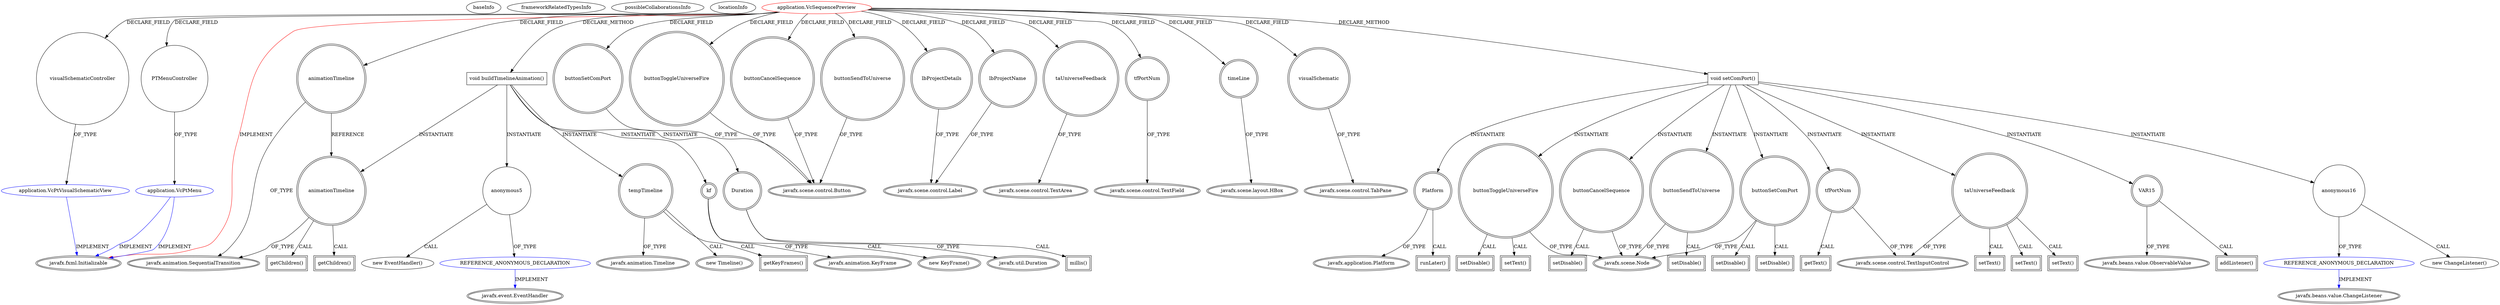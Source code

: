 digraph {
baseInfo[graphId=3683,category="extension_graph",isAnonymous=false,possibleRelation=true]
frameworkRelatedTypesInfo[0="javafx.fxml.Initializable"]
possibleCollaborationsInfo[0="3683~CLIENT_METHOD_DECLARATION-INSTANTIATION-~javafx.fxml.Initializable ~javafx.event.EventHandler ~false~true",1="3683~CLIENT_METHOD_DECLARATION-INSTANTIATION-~javafx.fxml.Initializable ~javafx.beans.value.ChangeListener ~false~true",2="3683~FIELD_DECLARATION-~javafx.fxml.Initializable ~javafx.fxml.Initializable javafx.fxml.Initializable ~false~false",3="3683~FIELD_DECLARATION-~javafx.fxml.Initializable ~javafx.fxml.Initializable ~false~false"]
locationInfo[projectName="mrempala-sp",filePath="/mrempala-sp/sp-master/src/application/VcSequencePreview.java",contextSignature="VcSequencePreview",graphId="3683"]
0[label="application.VcSequencePreview",vertexType="ROOT_CLIENT_CLASS_DECLARATION",isFrameworkType=false,color=red]
1[label="javafx.fxml.Initializable",vertexType="FRAMEWORK_INTERFACE_TYPE",isFrameworkType=true,peripheries=2]
2[label="PTMenuController",vertexType="FIELD_DECLARATION",isFrameworkType=false,shape=circle]
3[label="application.VcPtMenu",vertexType="REFERENCE_CLIENT_CLASS_DECLARATION",isFrameworkType=false,color=blue]
6[label="animationTimeline",vertexType="FIELD_DECLARATION",isFrameworkType=true,peripheries=2,shape=circle]
7[label="javafx.animation.SequentialTransition",vertexType="FRAMEWORK_CLASS_TYPE",isFrameworkType=true,peripheries=2]
8[label="buttonCancelSequence",vertexType="FIELD_DECLARATION",isFrameworkType=true,peripheries=2,shape=circle]
9[label="javafx.scene.control.Button",vertexType="FRAMEWORK_CLASS_TYPE",isFrameworkType=true,peripheries=2]
10[label="buttonSendToUniverse",vertexType="FIELD_DECLARATION",isFrameworkType=true,peripheries=2,shape=circle]
12[label="buttonSetComPort",vertexType="FIELD_DECLARATION",isFrameworkType=true,peripheries=2,shape=circle]
14[label="buttonToggleUniverseFire",vertexType="FIELD_DECLARATION",isFrameworkType=true,peripheries=2,shape=circle]
16[label="lbProjectDetails",vertexType="FIELD_DECLARATION",isFrameworkType=true,peripheries=2,shape=circle]
17[label="javafx.scene.control.Label",vertexType="FRAMEWORK_CLASS_TYPE",isFrameworkType=true,peripheries=2]
18[label="lbProjectName",vertexType="FIELD_DECLARATION",isFrameworkType=true,peripheries=2,shape=circle]
20[label="taUniverseFeedback",vertexType="FIELD_DECLARATION",isFrameworkType=true,peripheries=2,shape=circle]
21[label="javafx.scene.control.TextArea",vertexType="FRAMEWORK_CLASS_TYPE",isFrameworkType=true,peripheries=2]
22[label="tfPortNum",vertexType="FIELD_DECLARATION",isFrameworkType=true,peripheries=2,shape=circle]
23[label="javafx.scene.control.TextField",vertexType="FRAMEWORK_CLASS_TYPE",isFrameworkType=true,peripheries=2]
24[label="timeLine",vertexType="FIELD_DECLARATION",isFrameworkType=true,peripheries=2,shape=circle]
25[label="javafx.scene.layout.HBox",vertexType="FRAMEWORK_CLASS_TYPE",isFrameworkType=true,peripheries=2]
26[label="visualSchematic",vertexType="FIELD_DECLARATION",isFrameworkType=true,peripheries=2,shape=circle]
27[label="javafx.scene.control.TabPane",vertexType="FRAMEWORK_CLASS_TYPE",isFrameworkType=true,peripheries=2]
28[label="visualSchematicController",vertexType="FIELD_DECLARATION",isFrameworkType=false,shape=circle]
29[label="application.VcPtVisualSchematicView",vertexType="REFERENCE_CLIENT_CLASS_DECLARATION",isFrameworkType=false,color=blue]
38[label="void buildTimelineAnimation()",vertexType="CLIENT_METHOD_DECLARATION",isFrameworkType=false,shape=box]
39[label="animationTimeline",vertexType="VARIABLE_EXPRESION",isFrameworkType=true,peripheries=2,shape=circle]
40[label="getChildren()",vertexType="INSIDE_CALL",isFrameworkType=true,peripheries=2,shape=box]
43[label="kf",vertexType="VARIABLE_EXPRESION",isFrameworkType=true,peripheries=2,shape=circle]
44[label="javafx.animation.KeyFrame",vertexType="FRAMEWORK_CLASS_TYPE",isFrameworkType=true,peripheries=2]
42[label="new KeyFrame()",vertexType="CONSTRUCTOR_CALL",isFrameworkType=true,peripheries=2]
45[label="Duration",vertexType="VARIABLE_EXPRESION",isFrameworkType=true,peripheries=2,shape=circle]
47[label="javafx.util.Duration",vertexType="FRAMEWORK_CLASS_TYPE",isFrameworkType=true,peripheries=2]
46[label="millis()",vertexType="INSIDE_CALL",isFrameworkType=true,peripheries=2,shape=box]
49[label="anonymous5",vertexType="VARIABLE_EXPRESION",isFrameworkType=false,shape=circle]
50[label="REFERENCE_ANONYMOUS_DECLARATION",vertexType="REFERENCE_ANONYMOUS_DECLARATION",isFrameworkType=false,color=blue]
51[label="javafx.event.EventHandler",vertexType="FRAMEWORK_INTERFACE_TYPE",isFrameworkType=true,peripheries=2]
48[label="new EventHandler()",vertexType="CONSTRUCTOR_CALL",isFrameworkType=false]
53[label="tempTimeline",vertexType="VARIABLE_EXPRESION",isFrameworkType=true,peripheries=2,shape=circle]
54[label="javafx.animation.Timeline",vertexType="FRAMEWORK_CLASS_TYPE",isFrameworkType=true,peripheries=2]
52[label="new Timeline()",vertexType="CONSTRUCTOR_CALL",isFrameworkType=true,peripheries=2]
56[label="getKeyFrames()",vertexType="INSIDE_CALL",isFrameworkType=true,peripheries=2,shape=box]
58[label="getChildren()",vertexType="INSIDE_CALL",isFrameworkType=true,peripheries=2,shape=box]
79[label="void setComPort()",vertexType="CLIENT_METHOD_DECLARATION",isFrameworkType=false,shape=box]
80[label="tfPortNum",vertexType="VARIABLE_EXPRESION",isFrameworkType=true,peripheries=2,shape=circle]
82[label="javafx.scene.control.TextInputControl",vertexType="FRAMEWORK_CLASS_TYPE",isFrameworkType=true,peripheries=2]
81[label="getText()",vertexType="INSIDE_CALL",isFrameworkType=true,peripheries=2,shape=box]
83[label="VAR15",vertexType="VARIABLE_EXPRESION",isFrameworkType=true,peripheries=2,shape=circle]
85[label="javafx.beans.value.ObservableValue",vertexType="FRAMEWORK_INTERFACE_TYPE",isFrameworkType=true,peripheries=2]
84[label="addListener()",vertexType="INSIDE_CALL",isFrameworkType=true,peripheries=2,shape=box]
87[label="anonymous16",vertexType="VARIABLE_EXPRESION",isFrameworkType=false,shape=circle]
88[label="REFERENCE_ANONYMOUS_DECLARATION",vertexType="REFERENCE_ANONYMOUS_DECLARATION",isFrameworkType=false,color=blue]
89[label="javafx.beans.value.ChangeListener",vertexType="FRAMEWORK_INTERFACE_TYPE",isFrameworkType=true,peripheries=2]
86[label="new ChangeListener()",vertexType="CONSTRUCTOR_CALL",isFrameworkType=false]
90[label="Platform",vertexType="VARIABLE_EXPRESION",isFrameworkType=true,peripheries=2,shape=circle]
92[label="javafx.application.Platform",vertexType="FRAMEWORK_CLASS_TYPE",isFrameworkType=true,peripheries=2]
91[label="runLater()",vertexType="INSIDE_CALL",isFrameworkType=true,peripheries=2,shape=box]
93[label="taUniverseFeedback",vertexType="VARIABLE_EXPRESION",isFrameworkType=true,peripheries=2,shape=circle]
94[label="setText()",vertexType="INSIDE_CALL",isFrameworkType=true,peripheries=2,shape=box]
96[label="buttonSetComPort",vertexType="VARIABLE_EXPRESION",isFrameworkType=true,peripheries=2,shape=circle]
98[label="javafx.scene.Node",vertexType="FRAMEWORK_CLASS_TYPE",isFrameworkType=true,peripheries=2]
97[label="setDisable()",vertexType="INSIDE_CALL",isFrameworkType=true,peripheries=2,shape=box]
99[label="buttonToggleUniverseFire",vertexType="VARIABLE_EXPRESION",isFrameworkType=true,peripheries=2,shape=circle]
100[label="setDisable()",vertexType="INSIDE_CALL",isFrameworkType=true,peripheries=2,shape=box]
103[label="setText()",vertexType="INSIDE_CALL",isFrameworkType=true,peripheries=2,shape=box]
104[label="buttonCancelSequence",vertexType="VARIABLE_EXPRESION",isFrameworkType=true,peripheries=2,shape=circle]
105[label="setDisable()",vertexType="INSIDE_CALL",isFrameworkType=true,peripheries=2,shape=box]
108[label="setText()",vertexType="INSIDE_CALL",isFrameworkType=true,peripheries=2,shape=box]
109[label="buttonSendToUniverse",vertexType="VARIABLE_EXPRESION",isFrameworkType=true,peripheries=2,shape=circle]
110[label="setDisable()",vertexType="INSIDE_CALL",isFrameworkType=true,peripheries=2,shape=box]
113[label="setDisable()",vertexType="INSIDE_CALL",isFrameworkType=true,peripheries=2,shape=box]
115[label="setText()",vertexType="INSIDE_CALL",isFrameworkType=true,peripheries=2,shape=box]
0->1[label="IMPLEMENT",color=red]
0->2[label="DECLARE_FIELD"]
3->1[label="IMPLEMENT",color=blue]
3->1[label="IMPLEMENT",color=blue]
2->3[label="OF_TYPE"]
0->6[label="DECLARE_FIELD"]
6->7[label="OF_TYPE"]
0->8[label="DECLARE_FIELD"]
8->9[label="OF_TYPE"]
0->10[label="DECLARE_FIELD"]
10->9[label="OF_TYPE"]
0->12[label="DECLARE_FIELD"]
12->9[label="OF_TYPE"]
0->14[label="DECLARE_FIELD"]
14->9[label="OF_TYPE"]
0->16[label="DECLARE_FIELD"]
16->17[label="OF_TYPE"]
0->18[label="DECLARE_FIELD"]
18->17[label="OF_TYPE"]
0->20[label="DECLARE_FIELD"]
20->21[label="OF_TYPE"]
0->22[label="DECLARE_FIELD"]
22->23[label="OF_TYPE"]
0->24[label="DECLARE_FIELD"]
24->25[label="OF_TYPE"]
0->26[label="DECLARE_FIELD"]
26->27[label="OF_TYPE"]
0->28[label="DECLARE_FIELD"]
29->1[label="IMPLEMENT",color=blue]
28->29[label="OF_TYPE"]
0->38[label="DECLARE_METHOD"]
38->39[label="INSTANTIATE"]
6->39[label="REFERENCE"]
39->7[label="OF_TYPE"]
39->40[label="CALL"]
38->43[label="INSTANTIATE"]
43->44[label="OF_TYPE"]
43->42[label="CALL"]
38->45[label="INSTANTIATE"]
45->47[label="OF_TYPE"]
45->46[label="CALL"]
38->49[label="INSTANTIATE"]
50->51[label="IMPLEMENT",color=blue]
49->50[label="OF_TYPE"]
49->48[label="CALL"]
38->53[label="INSTANTIATE"]
53->54[label="OF_TYPE"]
53->52[label="CALL"]
53->56[label="CALL"]
39->58[label="CALL"]
0->79[label="DECLARE_METHOD"]
79->80[label="INSTANTIATE"]
80->82[label="OF_TYPE"]
80->81[label="CALL"]
79->83[label="INSTANTIATE"]
83->85[label="OF_TYPE"]
83->84[label="CALL"]
79->87[label="INSTANTIATE"]
88->89[label="IMPLEMENT",color=blue]
87->88[label="OF_TYPE"]
87->86[label="CALL"]
79->90[label="INSTANTIATE"]
90->92[label="OF_TYPE"]
90->91[label="CALL"]
79->93[label="INSTANTIATE"]
93->82[label="OF_TYPE"]
93->94[label="CALL"]
79->96[label="INSTANTIATE"]
96->98[label="OF_TYPE"]
96->97[label="CALL"]
79->99[label="INSTANTIATE"]
99->98[label="OF_TYPE"]
99->100[label="CALL"]
99->103[label="CALL"]
79->104[label="INSTANTIATE"]
104->98[label="OF_TYPE"]
104->105[label="CALL"]
93->108[label="CALL"]
79->109[label="INSTANTIATE"]
109->98[label="OF_TYPE"]
109->110[label="CALL"]
96->113[label="CALL"]
93->115[label="CALL"]
}
